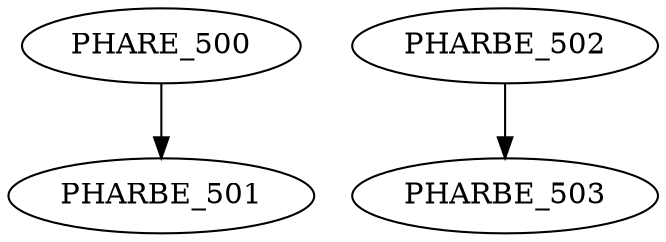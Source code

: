 digraph G {
    edge [color=black];
    PHARE_500 -> PHARBE_501;
    edge [color=black];
    PHARBE_502 -> PHARBE_503;
}
